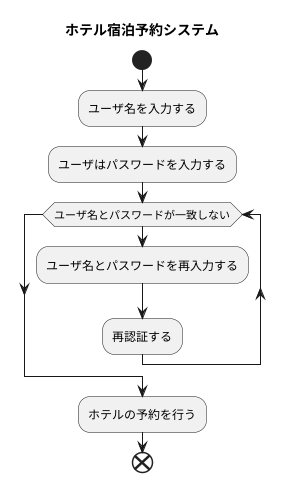 @startuml アクティビティ図
title ホテル宿泊予約システム

start

:ユーザ名を入力する;
:ユーザはパスワードを入力する;

while (ユーザ名とパスワードが一致しない)
    :ユーザ名とパスワードを再入力する;
    :再認証する;
endwhile

:ホテルの予約を行う;

end

@enduml
